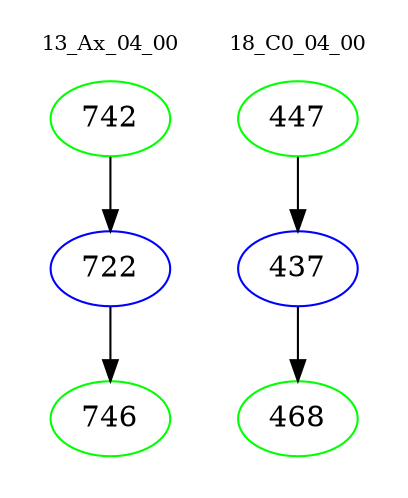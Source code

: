 digraph{
subgraph cluster_0 {
color = white
label = "13_Ax_04_00";
fontsize=10;
T0_742 [label="742", color="green"]
T0_742 -> T0_722 [color="black"]
T0_722 [label="722", color="blue"]
T0_722 -> T0_746 [color="black"]
T0_746 [label="746", color="green"]
}
subgraph cluster_1 {
color = white
label = "18_C0_04_00";
fontsize=10;
T1_447 [label="447", color="green"]
T1_447 -> T1_437 [color="black"]
T1_437 [label="437", color="blue"]
T1_437 -> T1_468 [color="black"]
T1_468 [label="468", color="green"]
}
}

